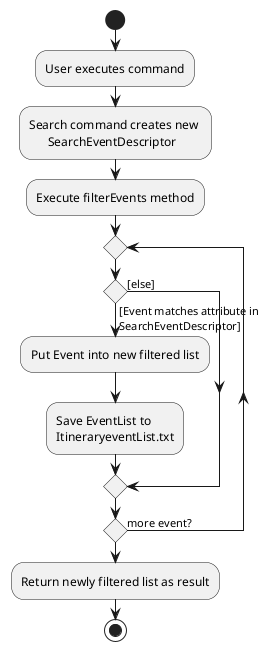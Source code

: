 @startuml
start
:User executes command;

:Search command creates new \n      SearchEventDescriptor;

:Execute filterEvents method;

'Since the beta syntax does not support placing the condition outside the
'diamond we place it as the true branch instead.

repeat
if () then ([Event matches attribute in \nSearchEventDescriptor])
    :Put Event into new filtered list;
    :Save EventList to
    ItineraryeventList.txt;
else ([else])
endif
repeat while () is (more event?)

:Return newly filtered list as result;

stop
@enduml
